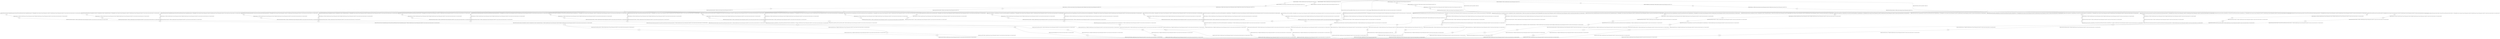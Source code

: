 digraph G {
  0 [shape=circle, ];
  1 [shape=circle, ];
  9 [shape=circle, ];
  17 [shape=circle, ];
  18 [shape=circle, ];
  19 [shape=circle, ];
  21 [shape=circle, ];
  49 [shape=circle, ];
  57 [shape=circle, ];
  58 [shape=circle, ];
  80 [shape=circle, ];
  174 [shape=circle, ];
  175 [shape=circle, ];
  176 [shape=circle, ];
  308 [shape=circle, ];
  309 [shape=circle, ];
  317 [shape=circle, ];
  323 [shape=circle, ];
  332 [shape=circle, ];
  368 [shape=circle, ];
  396 [shape=circle, ];
  397 [shape=circle, ];
  399 [shape=circle, ];
  400 [shape=circle, ];
  434 [shape=circle, ];
  435 [shape=circle, ];
  436 [shape=circle, ];
  492 [shape=circle, ];
  494 [shape=circle, ];
  498 [shape=circle, ];
  501 [shape=circle, ];
  505 [shape=circle, ];
  507 [shape=circle, ];
  510 [shape=circle, ];
  512 [shape=circle, ];
  527 [shape=circle, ];
  528 [shape=circle, ];
  529 [shape=circle, ];
  586 [shape=circle, ];
  590 [shape=circle, ];
  592 [shape=circle, ];
  594 [shape=circle, ];
  599 [shape=circle, ];
  601 [shape=circle, ];
  602 [shape=circle, ];
  604 [shape=circle, ];
  754 [shape=circle, ];
  812 [shape=circle, ];
  836 [shape=circle, ];
  877 [shape=circle, ];
  1055 [shape=circle, ];
  1200 [shape=circle, ];
  1203 [shape=circle, ];
  1211 [shape=circle, ];
  1231 [shape=circle, ];
  1321 [shape=circle, ];
  1616 [shape=circle, ];
  1624 [shape=circle, ];
  1642 [shape=circle, ];
  1655 [shape=circle, ];
  1673 [shape=circle, ];
  1681 [shape=circle, ];
  1694 [shape=circle, ];
  1702 [shape=circle, ];
  1705 [shape=circle, ];
  1988 [shape=circle, ];
  2006 [shape=circle, ];
  2014 [shape=circle, ];
  2022 [shape=circle, ];
  2045 [shape=circle, ];
  2053 [shape=circle, ];
  2056 [shape=circle, ];
  2064 [shape=circle, ];
  2083 [shape=circle, ];
  2198 [shape=circle, ];
  2297 [shape=circle, ];
  2412 [shape=circle, ];
  2533 [shape=circle, ];
  2748 [shape=circle, ];
  3048 [shape=circle, ];
  3049 [shape=circle, ];
  3196 [shape=circle, ];
  3207 [shape=circle, ];
  3271 [shape=circle, ];
  3273 [shape=circle, ];
  3276 [shape=circle, ];
  3994 [shape=circle, ];
  3995 [shape=circle, ];
  3997 [shape=circle, ];
  4001 [shape=circle, ];
  4003 [shape=circle, ];
  4004 [shape=circle, ];
  4005 [shape=circle, ];
  4007 [shape=circle, ];
  4009 [shape=circle, ];
  4244 [shape=circle, ];
  4251 [shape=circle, ];
  4336 [shape=circle, ];
  4349 [shape=circle, ];
  4756 [shape=circle, ];
  4766 [shape=circle, ];
  4874 [shape=circle, ];
  5282 [shape=circle, ];
  5989 [shape=circle, ];
  6003 [shape=circle, ];
  6439 [shape=circle, ];
  6523 [shape=circle, ];
  6964 [shape=circle, ];
  8802 [shape=circle, ];
  9849 [shape=circle, ];
  9863 [shape=circle, ];
  11766 [shape=circle, ];
  11874 [shape=circle, ];
  11879 [shape=circle, ];
  12697 [shape=circle, ];
  13846 [shape=circle, ];
  15237 [shape=circle, ];
  15994 [shape=circle, ];
  16117 [shape=circle, ];
  20150 [shape=circle, ];
  20779 [shape=circle, ];
  20798 [shape=circle, ];
  20818 [shape=circle, ];
  21237 [shape=circle, ];
  21692 [shape=circle, ];
  35456 [shape=circle, ];
  35490 [shape=circle, ];
  38078 [shape=circle, ];
  38208 [shape=circle, ];
  
  
  0 -> 9 [label="((IAttacker(CTimerEnable 1))(((OTime((k 15)(gie false)(umem_val 0)(reg_val 0)(timerA_counter 0)(mode UM))))()8))",
          ];
  0 -> 17 [label="((IAttacker(CTimerEnable 2))(((OTime((k 15)(gie false)(umem_val 0)(reg_val 0)(timerA_counter 0)(mode UM))))()8))",
           ];
  0 -> 18 [label="((IAttacker(CTimerEnable 4))(((OTime((k 15)(gie false)(umem_val 0)(reg_val 0)(timerA_counter 0)(mode UM))))()8))",
           ];
  0 -> 19 [label="((IAttacker(CTimerEnable 3))(((OTime((k 16)(gie false)(umem_val 0)(reg_val 0)(timerA_counter 0)(mode UM))))()8))",
           ];
  9 -> 49 [label="((IAttacker(CCreateEncl(enc_s enc_e data_s data_e)))(((OTime((k 648)(gie true)(umem_val 0)(reg_val 0)(timerA_counter 0)(mode UM))))()18))",
           ];
  17 -> 57 [label="((IAttacker(CCreateEncl(enc_s enc_e data_s data_e)))(((OTime((k 648)(gie true)(umem_val 0)(reg_val 0)(timerA_counter 0)(mode UM))))()18))",
            ];
  18 -> 21 [label="((IAttacker(CCreateEncl(enc_s enc_e data_s data_e)))(((OTime((k 648)(gie true)(umem_val 0)(reg_val 0)(timerA_counter 0)(mode UM))))()18))",
            ];
  19 -> 58 [label="((IAttacker(CCreateEncl(enc_s enc_e data_s data_e)))(((OTime((k 648)(gie true)(umem_val 0)(reg_val 0)(timerA_counter 0)(mode UM))))()18))",
            ];
  21 -> 80 [label="((IAttacker(CJmpIn enc_s))(((OTime((k 18)(gie true)(umem_val 0)(reg_val 0)(timerA_counter 0)(mode UM)))(OJmpIn((k 3)(gie true)(umem_val 0)(reg_val 0)(timerA_counter 2)(mode PM))))()23))",
            ];
  49 -> 434 [label="((IAttacker(CJmpIn enc_s))(((OTime((k 18)(gie true)(umem_val 0)(reg_val 0)(timerA_counter 0)(mode UM)))(OJmpIn((k 3)(gie true)(umem_val 0)(reg_val 0)(timerA_counter 2)(mode PM))))()23))",
             ];
  57 -> 527 [label="((IAttacker(CJmpIn enc_s))(((OTime((k 18)(gie true)(umem_val 0)(reg_val 0)(timerA_counter 0)(mode UM)))(OJmpIn((k 3)(gie true)(umem_val 0)(reg_val 0)(timerA_counter 2)(mode PM))))()23))",
             ];
  58 -> 174 [label="((IAttacker(CJmpIn enc_s))(((OTime((k 18)(gie true)(umem_val 0)(reg_val 0)(timerA_counter 0)(mode UM)))(OJmpIn((k 3)(gie true)(umem_val 0)(reg_val 0)(timerA_counter 2)(mode PM))))()23))",
             ];
  80 -> 176 [label="((IEnclave(CInst(I_CMP(S_IMM 0)(D_R(R 4)))))(((OTime((k 1)(gie true)(umem_val 0)(reg_val 0)(timerA_counter 3)(mode PM))))()24))",
             ];
  174 -> 175 [label="((IEnclave(CInst(I_CMP(S_IMM 0)(D_R(R 4)))))(((OTime((k 1)(gie true)(umem_val 0)(reg_val 0)(timerA_counter 3)(mode PM))))()24))",
              ];
  175 -> 0 [label="((IEnclave(CIfZ((CRst(CInst I_NOP))((CInst I_NOP)CRst))))((OReset)()24))",
            ];
  175 -> 308 [label="((IEnclave(CIfZ(((CInst I_DINT)(CInst I_NOP))((CInst I_NOP)(CInst I_DINT)))))(((OTime_Handle((k 3)(gie true)(umem_val 0)(reg_val 0)(timerA_counter 0)(mode PM))((k 8)(gie false)(umem_val 0)(reg_val 0)(timerA_counter 2)(mode UM))))((S_3 E_3)(S_4 E_4)(S_5 E_5)(S_6 E_6)(S_7 E_7)(S_8 E_8)(S_9 E_9))27))",
              ];
  175 -> 317 [label="((IEnclave(CIfZ(((CInst(I_MOV(S_IMM 42)(D_AMP_MEM data_s)))(CInst I_NOP))((CInst I_NOP)(CInst(I_MOV(S_IMM 42)(D_AMP_MEM data_s)))))))(((OTime_Handle((k 7)(gie true)(umem_val 0)(reg_val 0)(timerA_counter 4)(mode PM))((k 4)(gie false)(umem_val 0)(reg_val 0)(timerA_counter 2)(mode UM))))((S_3 E_3)(S_4 E_4)(S_5 E_5)(S_6 E_6)(S_7 E_7)(S_8 E_8)(S_9 E_9))27))",
              ];
  175 -> 323 [label="((IEnclave(CIfZ(((CInst(I_MOV(S_AMP unprot_mem)(D_R(R 8))))(CInst I_NOP))((CInst I_NOP)(CInst(I_MOV(S_AMP unprot_mem)(D_R(R 8))))))))(((OTime_Handle((k 5)(gie true)(umem_val 0)(reg_val 0)(timerA_counter 2)(mode PM))((k 6)(gie false)(umem_val 0)(reg_val 0)(timerA_counter 2)(mode UM))))((S_3 E_3)(S_4 E_4)(S_5 E_5)(S_6 E_6)(S_7 E_7)(S_8 E_8)(S_9 E_9))27))",
              ];
  175 -> 332 [label="((IEnclave(CIfZ(((CInst(I_ADD(S_IMM 1)(D_AMP_MEM data_s)))(CInst I_NOP))((CInst I_NOP)(CInst(I_ADD(S_IMM 1)(D_AMP_MEM data_s)))))))(((OTime_Handle((k 6)(gie true)(umem_val 0)(reg_val 0)(timerA_counter 3)(mode PM))((k 5)(gie false)(umem_val 0)(reg_val 0)(timerA_counter 2)(mode UM))))((S_3 E_3)(S_4 E_4)(S_5 E_5)(S_6 E_6)(S_7 E_7)(S_8 E_8)(S_9 E_9))27))",
              ];
  175 -> 368 [label="((IEnclave(CIfZ(((CInst(I_MOV(S_IMM 42)(D_AMP_MEM unprot_mem)))(CInst I_NOP))((CInst I_NOP)(CInst(I_MOV(S_IMM 42)(D_AMP_MEM unprot_mem)))))))(((OTime_Handle((k 7)(gie true)(umem_val 0)(reg_val 0)(timerA_counter 4)(mode PM))((k 4)(gie false)(umem_val 42)(reg_val 0)(timerA_counter 2)(mode UM))))((S_3 E_3)(S_4 E_4)(S_5 E_5)(S_6 E_6)(S_7 E_7)(S_8 E_8)(S_9 E_9))27))",
              ];
  175 -> 396 [label="((IEnclave(CIfZ(((CInst(I_JMP(S_IMM data_s)))(CInst(I_ADD(S_IMM 1)(D_R(R 4)))))((CInst(I_ADD(S_IMM 1)(D_R(R 4))))(CInst(I_JMP(S_IMM data_s)))))))(((OTime((k 2)(gie true)(umem_val 0)(reg_val 0)(timerA_counter 5)(mode PM)))(OJmpOut_Handle((k 3)(gie true)(umem_val 0)(reg_val 0)(timerA_counter 2)(mode UM))((k 6)(gie false)(umem_val 0)(reg_val 0)(timerA_counter 2)(mode UM))))((S_3 E_3)(S_4 E_4)(S_5 E_5)(S_6 E_6)(S_7 E_7)(S_8 E_8)(S_9 E_9))27))",
              ];
  175 -> 397 [label="((IEnclave(CIfZ(((CInst(I_MOV(S_AMP enc_s)(D_AMP_MEM enc_s)))(CInst I_NOP))((CInst I_NOP)(CInst(I_MOV(S_AMP enc_s)(D_AMP_MEM enc_s)))))))(((OTime_Handle((k 9)(gie true)(umem_val 0)(reg_val 0)(timerA_counter 0)(mode PM))((k 10)(gie false)(umem_val 0)(reg_val 0)(timerA_counter 4)(mode UM))))((S_3 E_3)(S_4 E_4)(S_5 E_5)(S_6 E_6)(S_7 E_7)(S_8 E_8)(S_9 E_9))27))",
              ];
  175 -> 400 [label="((IEnclave(CIfZ(((CInst(I_MOV(S_R(R 5))(D_R(R 5))))(CInst I_NOP))((CInst I_NOP)(CInst(I_MOV(S_R(R 5))(D_R(R 5))))))))(((OTime_Handle((k 3)(gie true)(umem_val 0)(reg_val 0)(timerA_counter 0)(mode PM))((k 8)(gie false)(umem_val 0)(reg_val 0)(timerA_counter 2)(mode UM))))((S_3 E_3)(S_4 E_4)(S_5 E_5)(S_6 E_6)(S_7 E_7)(S_8 E_8)(S_9 E_9))27))",
              ];
  176 -> 0 [label="((IEnclave(CIfZ((CRst(CInst I_NOP))((CInst I_NOP)CRst))))((OReset)()24))",
            ];
  176 -> 309 [label="((IEnclave(CIfZ(((CInst I_DINT)(CInst I_NOP))((CInst I_NOP)(CInst I_DINT)))))(((OTime((k 6)(gie false)(umem_val 0)(reg_val 0)(timerA_counter 2)(mode PM))))()28))",
              ];
  176 -> 317 [label="((IEnclave(CIfZ(((CInst(I_MOV(S_IMM 42)(D_AMP_MEM data_s)))(CInst I_NOP))((CInst I_NOP)(CInst(I_MOV(S_IMM 42)(D_AMP_MEM data_s)))))))(((OTime_Handle((k 7)(gie true)(umem_val 0)(reg_val 0)(timerA_counter 3)(mode PM))((k 5)(gie false)(umem_val 0)(reg_val 0)(timerA_counter 1)(mode UM))))((S_3 E_3)(S_4 E_4)(S_5 E_5)(S_6 E_6)(S_7 E_7)(S_8 E_8)(S_9 E_9))27))",
              ];
  176 -> 323 [label="((IEnclave(CIfZ(((CInst(I_MOV(S_AMP unprot_mem)(D_R(R 8))))(CInst I_NOP))((CInst I_NOP)(CInst(I_MOV(S_AMP unprot_mem)(D_R(R 8))))))))(((OTime_Handle((k 5)(gie true)(umem_val 0)(reg_val 0)(timerA_counter 1)(mode PM))((k 7)(gie false)(umem_val 0)(reg_val 0)(timerA_counter 1)(mode UM))))((S_3 E_3)(S_4 E_4)(S_5 E_5)(S_6 E_6)(S_7 E_7)(S_8 E_8)(S_9 E_9))27))",
              ];
  176 -> 332 [label="((IEnclave(CIfZ(((CInst(I_ADD(S_IMM 1)(D_AMP_MEM data_s)))(CInst I_NOP))((CInst I_NOP)(CInst(I_ADD(S_IMM 1)(D_AMP_MEM data_s)))))))(((OTime_Handle((k 6)(gie true)(umem_val 0)(reg_val 0)(timerA_counter 2)(mode PM))((k 6)(gie false)(umem_val 0)(reg_val 0)(timerA_counter 1)(mode UM))))((S_3 E_3)(S_4 E_4)(S_5 E_5)(S_6 E_6)(S_7 E_7)(S_8 E_8)(S_9 E_9))27))",
              ];
  176 -> 368 [label="((IEnclave(CIfZ(((CInst(I_MOV(S_IMM 42)(D_AMP_MEM unprot_mem)))(CInst I_NOP))((CInst I_NOP)(CInst(I_MOV(S_IMM 42)(D_AMP_MEM unprot_mem)))))))(((OTime_Handle((k 7)(gie true)(umem_val 0)(reg_val 0)(timerA_counter 3)(mode PM))((k 5)(gie false)(umem_val 42)(reg_val 0)(timerA_counter 1)(mode UM))))((S_3 E_3)(S_4 E_4)(S_5 E_5)(S_6 E_6)(S_7 E_7)(S_8 E_8)(S_9 E_9))27))",
              ];
  176 -> 396 [label="((IEnclave(CIfZ(((CInst(I_JMP(S_IMM data_s)))(CInst(I_ADD(S_IMM 1)(D_R(R 4)))))((CInst(I_ADD(S_IMM 1)(D_R(R 4))))(CInst(I_JMP(S_IMM data_s)))))))(((OTime((k 2)(gie true)(umem_val 0)(reg_val 0)(timerA_counter 5)(mode PM)))(OJmpOut_Handle((k 3)(gie true)(umem_val 0)(reg_val 0)(timerA_counter 1)(mode UM))((k 7)(gie false)(umem_val 0)(reg_val 0)(timerA_counter 1)(mode UM))))((S_3 E_3)(S_4 E_4)(S_5 E_5)(S_6 E_6)(S_7 E_7)(S_8 E_8)(S_9 E_9))27))",
              ];
  176 -> 397 [label="((IEnclave(CIfZ(((CInst(I_MOV(S_AMP enc_s)(D_AMP_MEM enc_s)))(CInst I_NOP))((CInst I_NOP)(CInst(I_MOV(S_AMP enc_s)(D_AMP_MEM enc_s)))))))(((OTime_Handle((k 9)(gie true)(umem_val 0)(reg_val 0)(timerA_counter 5)(mode PM))((k 3)(gie false)(umem_val 0)(reg_val 0)(timerA_counter 1)(mode UM))))((S_3 E_3)(S_4 E_4)(S_5 E_5)(S_6 E_6)(S_7 E_7)(S_8 E_8)(S_9 E_9))27))",
              ];
  176 -> 399 [label="((IEnclave(CIfZ(((CInst(I_MOV(S_R(R 5))(D_R(R 5))))(CInst I_NOP))((CInst I_NOP)(CInst(I_MOV(S_R(R 5))(D_R(R 5))))))))(((OTime_Handle((k 4)(gie true)(umem_val 0)(reg_val 0)(timerA_counter 0)(mode PM))((k 8)(gie false)(umem_val 0)(reg_val 0)(timerA_counter 1)(mode UM))))((S_4 E_4)(S_5 E_5)(S_6 E_6)(S_7 E_7)(S_8 E_8)(S_9 E_9))28))",
              ];
  308 -> 754 [label="((IAttacker(CJmpIn enc_s))(((OTime((k 18)(gie false)(umem_val 0)(reg_val 0)(timerA_counter 0)(mode UM)))(OJmpIn((k 3)(gie false)(umem_val 0)(reg_val 0)(timerA_counter 0)(mode PM))))((S_3 E_3)(S_4 E_4)(S_5 E_5)(S_6 E_6)(S_7 E_7)(S_8 E_8)(S_9 E_9))36))",
              ];
  309 -> 4336 [label="((IEnclave(CInst(I_MOV(S_AMP data_s)(D_R(R 4)))))(((OTime((k 3)(gie false)(umem_val 0)(reg_val 0)(timerA_counter 5)(mode PM))))()29))",
               ];
  309 -> 4349 [label="((IEnclave(CInst(I_JMP(S_IMM enc_e))))(((OJmpOut((k 3)(gie false)(umem_val 0)(reg_val 0)(timerA_counter 5)(mode UM))))()29))",
               ];
  317 -> 812 [label="((IAttacker(CJmpIn enc_s))(((OTime((k 18)(gie false)(umem_val 0)(reg_val 0)(timerA_counter 0)(mode UM)))(OJmpIn((k 3)(gie false)(umem_val 0)(reg_val 0)(timerA_counter 0)(mode PM))))((S_3 E_3)(S_4 E_4)(S_5 E_5)(S_6 E_6)(S_7 E_7)(S_8 E_8)(S_9 E_9))36))",
              ];
  323 -> 836 [label="((IAttacker(CJmpIn enc_s))(((OTime((k 18)(gie false)(umem_val 0)(reg_val 0)(timerA_counter 0)(mode UM)))(OJmpIn((k 3)(gie false)(umem_val 0)(reg_val 0)(timerA_counter 0)(mode PM))))((S_3 E_3)(S_4 E_4)(S_5 E_5)(S_6 E_6)(S_7 E_7)(S_8 E_8)(S_9 E_9))36))",
              ];
  332 -> 877 [label="((IAttacker(CJmpIn enc_s))(((OTime((k 18)(gie false)(umem_val 0)(reg_val 0)(timerA_counter 0)(mode UM)))(OJmpIn((k 3)(gie false)(umem_val 0)(reg_val 0)(timerA_counter 0)(mode PM))))((S_3 E_3)(S_4 E_4)(S_5 E_5)(S_6 E_6)(S_7 E_7)(S_8 E_8)(S_9 E_9))36))",
              ];
  368 -> 1055 [label="((IAttacker(CJmpIn enc_s))(((OTime((k 18)(gie false)(umem_val 42)(reg_val 0)(timerA_counter 0)(mode UM)))(OJmpIn((k 3)(gie false)(umem_val 42)(reg_val 0)(timerA_counter 0)(mode PM))))((S_3 E_3)(S_4 E_4)(S_5 E_5)(S_6 E_6)(S_7 E_7)(S_8 E_8)(S_9 E_9))36))",
               ];
  396 -> 1200 [label="((IAttacker(CJmpIn enc_s))(((OTime((k 18)(gie false)(umem_val 0)(reg_val 0)(timerA_counter 0)(mode UM)))(OJmpIn((k 3)(gie false)(umem_val 0)(reg_val 0)(timerA_counter 0)(mode PM))))((S_3 E_3)(S_4 E_4)(S_5 E_5)(S_6 E_6)(S_7 E_7)(S_8 E_8)(S_9 E_9))36))",
               ];
  397 -> 1203 [label="((IAttacker(CJmpIn enc_s))(((OTime((k 18)(gie false)(umem_val 0)(reg_val 0)(timerA_counter 0)(mode UM)))(OJmpIn((k 3)(gie false)(umem_val 0)(reg_val 0)(timerA_counter 0)(mode PM))))((S_3 E_3)(S_4 E_4)(S_5 E_5)(S_6 E_6)(S_7 E_7)(S_8 E_8)(S_9 E_9))36))",
               ];
  399 -> 1211 [label="((IAttacker(CJmpIn enc_s))(((OTime((k 18)(gie false)(umem_val 0)(reg_val 0)(timerA_counter 0)(mode UM)))(OJmpIn((k 3)(gie false)(umem_val 0)(reg_val 0)(timerA_counter 0)(mode PM))))((S_4 E_4)(S_5 E_5)(S_6 E_6)(S_7 E_7)(S_8 E_8)(S_9 E_9))37))",
               ];
  400 -> 1231 [label="((IAttacker(CJmpIn enc_s))(((OTime((k 18)(gie false)(umem_val 0)(reg_val 0)(timerA_counter 0)(mode UM)))(OJmpIn((k 3)(gie false)(umem_val 0)(reg_val 0)(timerA_counter 0)(mode PM))))((S_3 E_3)(S_4 E_4)(S_5 E_5)(S_6 E_6)(S_7 E_7)(S_8 E_8)(S_9 E_9))36))",
               ];
  434 -> 435 [label="((IEnclave(CInst(I_CMP(S_IMM 0)(D_R(R 4)))))(((OTime((k 1)(gie true)(umem_val 0)(reg_val 0)(timerA_counter 3)(mode PM))))()24))",
              ];
  435 -> 436 [label="((IEnclave(CIfZ(((CInst I_DINT)(CInst I_NOP))((CInst I_NOP)(CInst I_DINT)))))(((OTime_Handle((k 2)(gie true)(umem_val 0)(reg_val 0)(timerA_counter 1)(mode PM))((k 7)(gie false)(umem_val 0)(reg_val 0)(timerA_counter 0)(mode UM))))((S_2 E_2)(S_3 E_3)(S_4 E_4)(S_5 E_5)(S_6 E_6)(S_7 E_7)(S_8 E_8)(S_9 E_9))26))",
              ];
  435 -> 492 [label="((IEnclave(CIfZ(((CInst(I_MOV(S_IMM 42)(D_AMP_MEM unprot_mem)))(CInst I_NOP))((CInst I_NOP)(CInst(I_MOV(S_IMM 42)(D_AMP_MEM unprot_mem)))))))(((OTime_Handle((k 2)(gie true)(umem_val 0)(reg_val 0)(timerA_counter 1)(mode PM))((k 7)(gie false)(umem_val 0)(reg_val 0)(timerA_counter 0)(mode UM))))((S_2 E_2)(S_3 E_3)(S_4 E_4)(S_5 E_5)(S_6 E_6)(S_7 E_7)(S_8 E_8)(S_9 E_9))26))",
              ];
  435 -> 494 [label="((IEnclave(CIfZ(((CInst(I_MOV(S_AMP enc_s)(D_AMP_MEM enc_s)))(CInst I_NOP))((CInst I_NOP)(CInst(I_MOV(S_AMP enc_s)(D_AMP_MEM enc_s)))))))(((OTime_Handle((k 2)(gie true)(umem_val 0)(reg_val 0)(timerA_counter 1)(mode PM))((k 7)(gie false)(umem_val 0)(reg_val 0)(timerA_counter 0)(mode UM))))((S_2 E_2)(S_3 E_3)(S_4 E_4)(S_5 E_5)(S_6 E_6)(S_7 E_7)(S_8 E_8)(S_9 E_9))26))",
              ];
  435 -> 498 [label="((IEnclave(CIfZ(((CInst(I_MOV(S_R(R 5))(D_R(R 5))))(CInst I_NOP))((CInst I_NOP)(CInst(I_MOV(S_R(R 5))(D_R(R 5))))))))(((OTime_Handle((k 2)(gie true)(umem_val 0)(reg_val 0)(timerA_counter 1)(mode PM))((k 7)(gie false)(umem_val 0)(reg_val 0)(timerA_counter 0)(mode UM))))((S_2 E_2)(S_3 E_3)(S_4 E_4)(S_5 E_5)(S_6 E_6)(S_7 E_7)(S_8 E_8)(S_9 E_9))26))",
              ];
  435 -> 501 [label="((IEnclave(CIfZ((CRst(CInst I_NOP))((CInst I_NOP)CRst))))(((OTime_Handle((k 2)(gie true)(umem_val 0)(reg_val 0)(timerA_counter 1)(mode PM))((k 7)(gie false)(umem_val 0)(reg_val 0)(timerA_counter 0)(mode UM))))((S_2 E_2)(S_3 E_3)(S_4 E_4)(S_5 E_5)(S_6 E_6)(S_7 E_7)(S_8 E_8)(S_9 E_9))26))",
              ];
  435 -> 505 [label="((IEnclave(CIfZ(((CInst(I_ADD(S_IMM 1)(D_AMP_MEM data_s)))(CInst I_NOP))((CInst I_NOP)(CInst(I_ADD(S_IMM 1)(D_AMP_MEM data_s)))))))(((OTime_Handle((k 2)(gie true)(umem_val 0)(reg_val 0)(timerA_counter 1)(mode PM))((k 7)(gie false)(umem_val 0)(reg_val 0)(timerA_counter 0)(mode UM))))((S_2 E_2)(S_3 E_3)(S_4 E_4)(S_5 E_5)(S_6 E_6)(S_7 E_7)(S_8 E_8)(S_9 E_9))26))",
              ];
  435 -> 507 [label="((IEnclave(CIfZ(((CInst(I_MOV(S_AMP unprot_mem)(D_R(R 8))))(CInst I_NOP))((CInst I_NOP)(CInst(I_MOV(S_AMP unprot_mem)(D_R(R 8))))))))(((OTime_Handle((k 2)(gie true)(umem_val 0)(reg_val 0)(timerA_counter 1)(mode PM))((k 7)(gie false)(umem_val 0)(reg_val 0)(timerA_counter 0)(mode UM))))((S_2 E_2)(S_3 E_3)(S_4 E_4)(S_5 E_5)(S_6 E_6)(S_7 E_7)(S_8 E_8)(S_9 E_9))26))",
              ];
  435 -> 510 [label="((IEnclave(CIfZ(((CInst(I_JMP(S_IMM data_s)))(CInst(I_ADD(S_IMM 1)(D_R(R 4)))))((CInst(I_ADD(S_IMM 1)(D_R(R 4))))(CInst(I_JMP(S_IMM data_s)))))))(((OTime_Handle((k 2)(gie true)(umem_val 0)(reg_val 0)(timerA_counter 1)(mode PM))((k 7)(gie false)(umem_val 0)(reg_val 0)(timerA_counter 0)(mode UM))))((S_2 E_2)(S_3 E_3)(S_4 E_4)(S_5 E_5)(S_6 E_6)(S_7 E_7)(S_8 E_8)(S_9 E_9))26))",
              ];
  435 -> 512 [label="((IEnclave(CIfZ(((CInst(I_MOV(S_IMM 42)(D_AMP_MEM data_s)))(CInst I_NOP))((CInst I_NOP)(CInst(I_MOV(S_IMM 42)(D_AMP_MEM data_s)))))))(((OTime_Handle((k 2)(gie true)(umem_val 0)(reg_val 0)(timerA_counter 1)(mode PM))((k 7)(gie false)(umem_val 0)(reg_val 0)(timerA_counter 0)(mode UM))))((S_2 E_2)(S_3 E_3)(S_4 E_4)(S_5 E_5)(S_6 E_6)(S_7 E_7)(S_8 E_8)(S_9 E_9))26))",
              ];
  436 -> 1321 [label="((IAttacker(CJmpIn enc_s))(((OTime((k 18)(gie false)(umem_val 0)(reg_val 0)(timerA_counter 0)(mode UM)))(OJmpIn((k 3)(gie false)(umem_val 0)(reg_val 0)(timerA_counter 0)(mode PM))))((S_2 E_2)(S_3 E_3)(S_4 E_4)(S_5 E_5)(S_6 E_6)(S_7 E_7)(S_8 E_8)(S_9 E_9))35))",
               ];
  492 -> 1616 [label="((IAttacker(CJmpIn enc_s))(((OTime((k 18)(gie false)(umem_val 0)(reg_val 0)(timerA_counter 0)(mode UM)))(OJmpIn((k 3)(gie false)(umem_val 0)(reg_val 0)(timerA_counter 0)(mode PM))))((S_2 E_2)(S_3 E_3)(S_4 E_4)(S_5 E_5)(S_6 E_6)(S_7 E_7)(S_8 E_8)(S_9 E_9))35))",
               ];
  494 -> 1624 [label="((IAttacker(CJmpIn enc_s))(((OTime((k 18)(gie false)(umem_val 0)(reg_val 0)(timerA_counter 0)(mode UM)))(OJmpIn((k 3)(gie false)(umem_val 0)(reg_val 0)(timerA_counter 0)(mode PM))))((S_2 E_2)(S_3 E_3)(S_4 E_4)(S_5 E_5)(S_6 E_6)(S_7 E_7)(S_8 E_8)(S_9 E_9))35))",
               ];
  498 -> 1642 [label="((IAttacker(CJmpIn enc_s))(((OTime((k 18)(gie false)(umem_val 0)(reg_val 0)(timerA_counter 0)(mode UM)))(OJmpIn((k 3)(gie false)(umem_val 0)(reg_val 0)(timerA_counter 0)(mode PM))))((S_2 E_2)(S_3 E_3)(S_4 E_4)(S_5 E_5)(S_6 E_6)(S_7 E_7)(S_8 E_8)(S_9 E_9))35))",
               ];
  501 -> 1655 [label="((IAttacker(CJmpIn enc_s))(((OTime((k 18)(gie false)(umem_val 0)(reg_val 0)(timerA_counter 0)(mode UM)))(OJmpIn((k 3)(gie false)(umem_val 0)(reg_val 0)(timerA_counter 0)(mode PM))))((S_2 E_2)(S_3 E_3)(S_4 E_4)(S_5 E_5)(S_6 E_6)(S_7 E_7)(S_8 E_8)(S_9 E_9))35))",
               ];
  505 -> 1673 [label="((IAttacker(CJmpIn enc_s))(((OTime((k 18)(gie false)(umem_val 0)(reg_val 0)(timerA_counter 0)(mode UM)))(OJmpIn((k 3)(gie false)(umem_val 0)(reg_val 0)(timerA_counter 0)(mode PM))))((S_2 E_2)(S_3 E_3)(S_4 E_4)(S_5 E_5)(S_6 E_6)(S_7 E_7)(S_8 E_8)(S_9 E_9))35))",
               ];
  507 -> 1681 [label="((IAttacker(CJmpIn enc_s))(((OTime((k 18)(gie false)(umem_val 0)(reg_val 0)(timerA_counter 0)(mode UM)))(OJmpIn((k 3)(gie false)(umem_val 0)(reg_val 0)(timerA_counter 0)(mode PM))))((S_2 E_2)(S_3 E_3)(S_4 E_4)(S_5 E_5)(S_6 E_6)(S_7 E_7)(S_8 E_8)(S_9 E_9))35))",
               ];
  510 -> 1694 [label="((IAttacker(CJmpIn enc_s))(((OTime((k 18)(gie false)(umem_val 0)(reg_val 0)(timerA_counter 0)(mode UM)))(OJmpIn((k 3)(gie false)(umem_val 0)(reg_val 0)(timerA_counter 0)(mode PM))))((S_2 E_2)(S_3 E_3)(S_4 E_4)(S_5 E_5)(S_6 E_6)(S_7 E_7)(S_8 E_8)(S_9 E_9))35))",
               ];
  512 -> 1702 [label="((IAttacker(CJmpIn enc_s))(((OTime((k 18)(gie false)(umem_val 0)(reg_val 0)(timerA_counter 0)(mode UM)))(OJmpIn((k 3)(gie false)(umem_val 0)(reg_val 0)(timerA_counter 0)(mode PM))))((S_2 E_2)(S_3 E_3)(S_4 E_4)(S_5 E_5)(S_6 E_6)(S_7 E_7)(S_8 E_8)(S_9 E_9))35))",
               ];
  527 -> 528 [label="((IEnclave(CInst(I_CMP(S_IMM 0)(D_R(R 4)))))(((OTime((k 1)(gie true)(umem_val 0)(reg_val 0)(timerA_counter 3)(mode PM))))()24))",
              ];
  528 -> 529 [label="((IEnclave(CIfZ(((CInst I_DINT)(CInst I_NOP))((CInst I_NOP)(CInst I_DINT)))))(((OTime_Handle((k 2)(gie true)(umem_val 0)(reg_val 0)(timerA_counter 0)(mode PM))((k 8)(gie false)(umem_val 0)(reg_val 0)(timerA_counter 3)(mode UM))))((S_2 E_2)(S_3 E_3)(S_4 E_4)(S_5 E_5)(S_6 E_6)(S_7 E_7)(S_8 E_8)(S_9 E_9))26))",
              ];
  528 -> 586 [label="((IEnclave(CIfZ(((CInst(I_ADD(S_IMM 1)(D_AMP_MEM data_s)))(CInst I_NOP))((CInst I_NOP)(CInst(I_ADD(S_IMM 1)(D_AMP_MEM data_s)))))))(((OTime_Handle((k 2)(gie true)(umem_val 0)(reg_val 0)(timerA_counter 0)(mode PM))((k 8)(gie false)(umem_val 0)(reg_val 0)(timerA_counter 3)(mode UM))))((S_2 E_2)(S_3 E_3)(S_4 E_4)(S_5 E_5)(S_6 E_6)(S_7 E_7)(S_8 E_8)(S_9 E_9))26))",
              ];
  528 -> 590 [label="((IEnclave(CIfZ(((CInst(I_JMP(S_IMM data_s)))(CInst(I_ADD(S_IMM 1)(D_R(R 4)))))((CInst(I_ADD(S_IMM 1)(D_R(R 4))))(CInst(I_JMP(S_IMM data_s)))))))(((OTime_Handle((k 2)(gie true)(umem_val 0)(reg_val 0)(timerA_counter 0)(mode PM))((k 8)(gie false)(umem_val 0)(reg_val 0)(timerA_counter 3)(mode UM))))((S_2 E_2)(S_3 E_3)(S_4 E_4)(S_5 E_5)(S_6 E_6)(S_7 E_7)(S_8 E_8)(S_9 E_9))26))",
              ];
  528 -> 592 [label="((IEnclave(CIfZ(((CInst(I_MOV(S_R(R 5))(D_R(R 5))))(CInst I_NOP))((CInst I_NOP)(CInst(I_MOV(S_R(R 5))(D_R(R 5))))))))(((OTime_Handle((k 2)(gie true)(umem_val 0)(reg_val 0)(timerA_counter 0)(mode PM))((k 8)(gie false)(umem_val 0)(reg_val 0)(timerA_counter 3)(mode UM))))((S_2 E_2)(S_3 E_3)(S_4 E_4)(S_5 E_5)(S_6 E_6)(S_7 E_7)(S_8 E_8)(S_9 E_9))26))",
              ];
  528 -> 594 [label="((IEnclave(CIfZ(((CInst(I_MOV(S_IMM 42)(D_AMP_MEM unprot_mem)))(CInst I_NOP))((CInst I_NOP)(CInst(I_MOV(S_IMM 42)(D_AMP_MEM unprot_mem)))))))(((OTime_Handle((k 2)(gie true)(umem_val 0)(reg_val 0)(timerA_counter 0)(mode PM))((k 8)(gie false)(umem_val 0)(reg_val 0)(timerA_counter 3)(mode UM))))((S_2 E_2)(S_3 E_3)(S_4 E_4)(S_5 E_5)(S_6 E_6)(S_7 E_7)(S_8 E_8)(S_9 E_9))26))",
              ];
  528 -> 599 [label="((IEnclave(CIfZ((CRst(CInst I_NOP))((CInst I_NOP)CRst))))(((OTime_Handle((k 2)(gie true)(umem_val 0)(reg_val 0)(timerA_counter 0)(mode PM))((k 8)(gie false)(umem_val 0)(reg_val 0)(timerA_counter 3)(mode UM))))((S_2 E_2)(S_3 E_3)(S_4 E_4)(S_5 E_5)(S_6 E_6)(S_7 E_7)(S_8 E_8)(S_9 E_9))26))",
              ];
  528 -> 601 [label="((IEnclave(CIfZ(((CInst(I_MOV(S_IMM 42)(D_AMP_MEM data_s)))(CInst I_NOP))((CInst I_NOP)(CInst(I_MOV(S_IMM 42)(D_AMP_MEM data_s)))))))(((OTime_Handle((k 2)(gie true)(umem_val 0)(reg_val 0)(timerA_counter 0)(mode PM))((k 8)(gie false)(umem_val 0)(reg_val 0)(timerA_counter 3)(mode UM))))((S_2 E_2)(S_3 E_3)(S_4 E_4)(S_5 E_5)(S_6 E_6)(S_7 E_7)(S_8 E_8)(S_9 E_9))26))",
              ];
  528 -> 602 [label="((IEnclave(CIfZ(((CInst(I_MOV(S_AMP enc_s)(D_AMP_MEM enc_s)))(CInst I_NOP))((CInst I_NOP)(CInst(I_MOV(S_AMP enc_s)(D_AMP_MEM enc_s)))))))(((OTime_Handle((k 2)(gie true)(umem_val 0)(reg_val 0)(timerA_counter 0)(mode PM))((k 8)(gie false)(umem_val 0)(reg_val 0)(timerA_counter 3)(mode UM))))((S_2 E_2)(S_3 E_3)(S_4 E_4)(S_5 E_5)(S_6 E_6)(S_7 E_7)(S_8 E_8)(S_9 E_9))26))",
              ];
  528 -> 604 [label="((IEnclave(CIfZ(((CInst(I_MOV(S_AMP unprot_mem)(D_R(R 8))))(CInst I_NOP))((CInst I_NOP)(CInst(I_MOV(S_AMP unprot_mem)(D_R(R 8))))))))(((OTime_Handle((k 2)(gie true)(umem_val 0)(reg_val 0)(timerA_counter 0)(mode PM))((k 8)(gie false)(umem_val 0)(reg_val 0)(timerA_counter 3)(mode UM))))((S_2 E_2)(S_3 E_3)(S_4 E_4)(S_5 E_5)(S_6 E_6)(S_7 E_7)(S_8 E_8)(S_9 E_9))26))",
              ];
  529 -> 1705 [label="((IAttacker(CJmpIn enc_s))(((OTime((k 18)(gie false)(umem_val 0)(reg_val 0)(timerA_counter 0)(mode UM)))(OJmpIn((k 3)(gie false)(umem_val 0)(reg_val 0)(timerA_counter 0)(mode PM))))((S_2 E_2)(S_3 E_3)(S_4 E_4)(S_5 E_5)(S_6 E_6)(S_7 E_7)(S_8 E_8)(S_9 E_9))35))",
               ];
  586 -> 1988 [label="((IAttacker(CJmpIn enc_s))(((OTime((k 18)(gie false)(umem_val 0)(reg_val 0)(timerA_counter 0)(mode UM)))(OJmpIn((k 3)(gie false)(umem_val 0)(reg_val 0)(timerA_counter 0)(mode PM))))((S_2 E_2)(S_3 E_3)(S_4 E_4)(S_5 E_5)(S_6 E_6)(S_7 E_7)(S_8 E_8)(S_9 E_9))35))",
               ];
  590 -> 2006 [label="((IAttacker(CJmpIn enc_s))(((OTime((k 18)(gie false)(umem_val 0)(reg_val 0)(timerA_counter 0)(mode UM)))(OJmpIn((k 3)(gie false)(umem_val 0)(reg_val 0)(timerA_counter 0)(mode PM))))((S_2 E_2)(S_3 E_3)(S_4 E_4)(S_5 E_5)(S_6 E_6)(S_7 E_7)(S_8 E_8)(S_9 E_9))35))",
               ];
  592 -> 2014 [label="((IAttacker(CJmpIn enc_s))(((OTime((k 18)(gie false)(umem_val 0)(reg_val 0)(timerA_counter 0)(mode UM)))(OJmpIn((k 3)(gie false)(umem_val 0)(reg_val 0)(timerA_counter 0)(mode PM))))((S_2 E_2)(S_3 E_3)(S_4 E_4)(S_5 E_5)(S_6 E_6)(S_7 E_7)(S_8 E_8)(S_9 E_9))35))",
               ];
  594 -> 2022 [label="((IAttacker(CJmpIn enc_s))(((OTime((k 18)(gie false)(umem_val 0)(reg_val 0)(timerA_counter 0)(mode UM)))(OJmpIn((k 3)(gie false)(umem_val 0)(reg_val 0)(timerA_counter 0)(mode PM))))((S_2 E_2)(S_3 E_3)(S_4 E_4)(S_5 E_5)(S_6 E_6)(S_7 E_7)(S_8 E_8)(S_9 E_9))35))",
               ];
  599 -> 2045 [label="((IAttacker(CJmpIn enc_s))(((OTime((k 18)(gie false)(umem_val 0)(reg_val 0)(timerA_counter 0)(mode UM)))(OJmpIn((k 3)(gie false)(umem_val 0)(reg_val 0)(timerA_counter 0)(mode PM))))((S_2 E_2)(S_3 E_3)(S_4 E_4)(S_5 E_5)(S_6 E_6)(S_7 E_7)(S_8 E_8)(S_9 E_9))35))",
               ];
  601 -> 2053 [label="((IAttacker(CJmpIn enc_s))(((OTime((k 18)(gie false)(umem_val 0)(reg_val 0)(timerA_counter 0)(mode UM)))(OJmpIn((k 3)(gie false)(umem_val 0)(reg_val 0)(timerA_counter 0)(mode PM))))((S_2 E_2)(S_3 E_3)(S_4 E_4)(S_5 E_5)(S_6 E_6)(S_7 E_7)(S_8 E_8)(S_9 E_9))35))",
               ];
  602 -> 2056 [label="((IAttacker(CJmpIn enc_s))(((OTime((k 18)(gie false)(umem_val 0)(reg_val 0)(timerA_counter 0)(mode UM)))(OJmpIn((k 3)(gie false)(umem_val 0)(reg_val 0)(timerA_counter 0)(mode PM))))((S_2 E_2)(S_3 E_3)(S_4 E_4)(S_5 E_5)(S_6 E_6)(S_7 E_7)(S_8 E_8)(S_9 E_9))35))",
               ];
  604 -> 2064 [label="((IAttacker(CJmpIn enc_s))(((OTime((k 18)(gie false)(umem_val 0)(reg_val 0)(timerA_counter 0)(mode UM)))(OJmpIn((k 3)(gie false)(umem_val 0)(reg_val 0)(timerA_counter 0)(mode PM))))((S_2 E_2)(S_3 E_3)(S_4 E_4)(S_5 E_5)(S_6 E_6)(S_7 E_7)(S_8 E_8)(S_9 E_9))35))",
               ];
  754 -> 2083 [label="((IEnclave(CInst(I_CMP(S_IMM 0)(D_R(R 4)))))(((OTime((k 1)(gie false)(umem_val 0)(reg_val 0)(timerA_counter 0)(mode PM))))((S_3 E_3)(S_4 E_4)(S_5 E_5)(S_6 E_6)(S_7 E_7)(S_8 E_8)(S_9 E_9))38))",
               ];
  812 -> 3048 [label="((IEnclave(CInst(I_CMP(S_IMM 0)(D_R(R 4)))))(((OTime((k 1)(gie false)(umem_val 0)(reg_val 0)(timerA_counter 0)(mode PM))))((S_3 E_3)(S_4 E_4)(S_5 E_5)(S_6 E_6)(S_7 E_7)(S_8 E_8)(S_9 E_9))38))",
               ];
  836 -> 3196 [label="((IEnclave(CInst(I_CMP(S_IMM 0)(D_R(R 4)))))(((OTime((k 1)(gie false)(umem_val 0)(reg_val 0)(timerA_counter 0)(mode PM))))((S_3 E_3)(S_4 E_4)(S_5 E_5)(S_6 E_6)(S_7 E_7)(S_8 E_8)(S_9 E_9))38))",
               ];
  877 -> 3207 [label="((IEnclave(CInst(I_CMP(S_IMM 0)(D_R(R 4)))))(((OTime((k 1)(gie false)(umem_val 0)(reg_val 0)(timerA_counter 0)(mode PM))))((S_3 E_3)(S_4 E_4)(S_5 E_5)(S_6 E_6)(S_7 E_7)(S_8 E_8)(S_9 E_9))38))",
               ];
  1055 -> 2198 [label="((IEnclave(CInst(I_CMP(S_IMM 0)(D_R(R 4)))))(((OTime((k 1)(gie false)(umem_val 0)(reg_val 0)(timerA_counter 0)(mode PM))))((S_3 E_3)(S_4 E_4)(S_5 E_5)(S_6 E_6)(S_7 E_7)(S_8 E_8)(S_9 E_9))38))",
                ];
  1200 -> 3271 [label="((IEnclave(CInst(I_CMP(S_IMM 0)(D_R(R 4)))))(((OTime((k 1)(gie false)(umem_val 0)(reg_val 0)(timerA_counter 0)(mode PM))))((S_3 E_3)(S_4 E_4)(S_5 E_5)(S_6 E_6)(S_7 E_7)(S_8 E_8)(S_9 E_9))38))",
                ];
  1203 -> 3273 [label="((IEnclave(CInst(I_CMP(S_IMM 0)(D_R(R 4)))))(((OTime((k 1)(gie false)(umem_val 0)(reg_val 0)(timerA_counter 0)(mode PM))))((S_3 E_3)(S_4 E_4)(S_5 E_5)(S_6 E_6)(S_7 E_7)(S_8 E_8)(S_9 E_9))38))",
                ];
  1211 -> 2297 [label="((IEnclave(CInst(I_CMP(S_IMM 0)(D_R(R 4)))))(((OTime((k 1)(gie false)(umem_val 0)(reg_val 0)(timerA_counter 0)(mode PM))))((S_4 E_4)(S_5 E_5)(S_6 E_6)(S_7 E_7)(S_8 E_8)(S_9 E_9))38))",
                ];
  1231 -> 3276 [label="((IEnclave(CInst(I_CMP(S_IMM 0)(D_R(R 4)))))(((OTime((k 1)(gie false)(umem_val 0)(reg_val 0)(timerA_counter 0)(mode PM))))((S_3 E_3)(S_4 E_4)(S_5 E_5)(S_6 E_6)(S_7 E_7)(S_8 E_8)(S_9 E_9))38))",
                ];
  1321 -> 2412 [label="((IEnclave(CInst(I_CMP(S_IMM 0)(D_R(R 4)))))(((OTime((k 1)(gie false)(umem_val 0)(reg_val 0)(timerA_counter 0)(mode PM))))((S_2 E_2)(S_3 E_3)(S_4 E_4)(S_5 E_5)(S_6 E_6)(S_7 E_7)(S_8 E_8)(S_9 E_9))36))",
                ];
  1616 -> 3994 [label="((IEnclave(CInst(I_CMP(S_IMM 0)(D_R(R 4)))))(((OTime((k 1)(gie false)(umem_val 0)(reg_val 0)(timerA_counter 0)(mode PM))))((S_2 E_2)(S_3 E_3)(S_4 E_4)(S_5 E_5)(S_6 E_6)(S_7 E_7)(S_8 E_8)(S_9 E_9))36))",
                ];
  1624 -> 3995 [label="((IEnclave(CInst(I_CMP(S_IMM 0)(D_R(R 4)))))(((OTime((k 1)(gie false)(umem_val 0)(reg_val 0)(timerA_counter 0)(mode PM))))((S_2 E_2)(S_3 E_3)(S_4 E_4)(S_5 E_5)(S_6 E_6)(S_7 E_7)(S_8 E_8)(S_9 E_9))36))",
                ];
  1642 -> 4005 [label="((IEnclave(CInst(I_CMP(S_IMM 0)(D_R(R 4)))))(((OTime((k 1)(gie false)(umem_val 0)(reg_val 0)(timerA_counter 0)(mode PM))))((S_2 E_2)(S_3 E_3)(S_4 E_4)(S_5 E_5)(S_6 E_6)(S_7 E_7)(S_8 E_8)(S_9 E_9))36))",
                ];
  1655 -> 3997 [label="((IEnclave(CInst(I_CMP(S_IMM 0)(D_R(R 4)))))(((OTime((k 1)(gie false)(umem_val 0)(reg_val 0)(timerA_counter 0)(mode PM))))((S_2 E_2)(S_3 E_3)(S_4 E_4)(S_5 E_5)(S_6 E_6)(S_7 E_7)(S_8 E_8)(S_9 E_9))36))",
                ];
  1673 -> 4003 [label="((IEnclave(CInst(I_CMP(S_IMM 0)(D_R(R 4)))))(((OTime((k 1)(gie false)(umem_val 0)(reg_val 0)(timerA_counter 0)(mode PM))))((S_2 E_2)(S_3 E_3)(S_4 E_4)(S_5 E_5)(S_6 E_6)(S_7 E_7)(S_8 E_8)(S_9 E_9))36))",
                ];
  1681 -> 4009 [label="((IEnclave(CInst(I_CMP(S_IMM 0)(D_R(R 4)))))(((OTime((k 1)(gie false)(umem_val 0)(reg_val 0)(timerA_counter 0)(mode PM))))((S_2 E_2)(S_3 E_3)(S_4 E_4)(S_5 E_5)(S_6 E_6)(S_7 E_7)(S_8 E_8)(S_9 E_9))36))",
                ];
  1694 -> 4004 [label="((IEnclave(CInst(I_CMP(S_IMM 0)(D_R(R 4)))))(((OTime((k 1)(gie false)(umem_val 0)(reg_val 0)(timerA_counter 0)(mode PM))))((S_2 E_2)(S_3 E_3)(S_4 E_4)(S_5 E_5)(S_6 E_6)(S_7 E_7)(S_8 E_8)(S_9 E_9))36))",
                ];
  1702 -> 4001 [label="((IEnclave(CInst(I_CMP(S_IMM 0)(D_R(R 4)))))(((OTime((k 1)(gie false)(umem_val 0)(reg_val 0)(timerA_counter 0)(mode PM))))((S_2 E_2)(S_3 E_3)(S_4 E_4)(S_5 E_5)(S_6 E_6)(S_7 E_7)(S_8 E_8)(S_9 E_9))36))",
                ];
  1705 -> 2412 [label="((IEnclave(CInst(I_CMP(S_IMM 0)(D_R(R 4)))))(((OTime((k 1)(gie false)(umem_val 0)(reg_val 0)(timerA_counter 0)(mode PM))))((S_2 E_2)(S_3 E_3)(S_4 E_4)(S_5 E_5)(S_6 E_6)(S_7 E_7)(S_8 E_8)(S_9 E_9))37))",
                ];
  1988 -> 4003 [label="((IEnclave(CInst(I_CMP(S_IMM 0)(D_R(R 4)))))(((OTime((k 1)(gie false)(umem_val 0)(reg_val 0)(timerA_counter 0)(mode PM))))((S_2 E_2)(S_3 E_3)(S_4 E_4)(S_5 E_5)(S_6 E_6)(S_7 E_7)(S_8 E_8)(S_9 E_9))37))",
                ];
  2006 -> 4004 [label="((IEnclave(CInst(I_CMP(S_IMM 0)(D_R(R 4)))))(((OTime((k 1)(gie false)(umem_val 0)(reg_val 0)(timerA_counter 0)(mode PM))))((S_2 E_2)(S_3 E_3)(S_4 E_4)(S_5 E_5)(S_6 E_6)(S_7 E_7)(S_8 E_8)(S_9 E_9))37))",
                ];
  2014 -> 4005 [label="((IEnclave(CInst(I_CMP(S_IMM 0)(D_R(R 4)))))(((OTime((k 1)(gie false)(umem_val 0)(reg_val 0)(timerA_counter 0)(mode PM))))((S_2 E_2)(S_3 E_3)(S_4 E_4)(S_5 E_5)(S_6 E_6)(S_7 E_7)(S_8 E_8)(S_9 E_9))37))",
                ];
  2022 -> 3994 [label="((IEnclave(CInst(I_CMP(S_IMM 0)(D_R(R 4)))))(((OTime((k 1)(gie false)(umem_val 0)(reg_val 0)(timerA_counter 0)(mode PM))))((S_2 E_2)(S_3 E_3)(S_4 E_4)(S_5 E_5)(S_6 E_6)(S_7 E_7)(S_8 E_8)(S_9 E_9))37))",
                ];
  2045 -> 4007 [label="((IEnclave(CInst(I_CMP(S_IMM 0)(D_R(R 4)))))(((OTime((k 1)(gie false)(umem_val 0)(reg_val 0)(timerA_counter 0)(mode PM))))((S_2 E_2)(S_3 E_3)(S_4 E_4)(S_5 E_5)(S_6 E_6)(S_7 E_7)(S_8 E_8)(S_9 E_9))37))",
                ];
  2053 -> 4001 [label="((IEnclave(CInst(I_CMP(S_IMM 0)(D_R(R 4)))))(((OTime((k 1)(gie false)(umem_val 0)(reg_val 0)(timerA_counter 0)(mode PM))))((S_2 E_2)(S_3 E_3)(S_4 E_4)(S_5 E_5)(S_6 E_6)(S_7 E_7)(S_8 E_8)(S_9 E_9))37))",
                ];
  2056 -> 3995 [label="((IEnclave(CInst(I_CMP(S_IMM 0)(D_R(R 4)))))(((OTime((k 1)(gie false)(umem_val 0)(reg_val 0)(timerA_counter 0)(mode PM))))((S_2 E_2)(S_3 E_3)(S_4 E_4)(S_5 E_5)(S_6 E_6)(S_7 E_7)(S_8 E_8)(S_9 E_9))37))",
                ];
  2064 -> 4009 [label="((IEnclave(CInst(I_CMP(S_IMM 0)(D_R(R 4)))))(((OTime((k 1)(gie false)(umem_val 0)(reg_val 0)(timerA_counter 0)(mode PM))))((S_2 E_2)(S_3 E_3)(S_4 E_4)(S_5 E_5)(S_6 E_6)(S_7 E_7)(S_8 E_8)(S_9 E_9))37))",
                ];
  2083 -> 2533 [label="((IEnclave(CIfZ(((CInst I_DINT)(CInst I_NOP))((CInst I_NOP)(CInst I_DINT)))))(((OTime((k 6)(gie false)(umem_val 0)(reg_val 0)(timerA_counter 0)(mode PM))))((S_3 E_3)(S_4 E_4)(S_5 E_5)(S_6 E_6)(S_7 E_7)(S_8 E_8)(S_9 E_9))41))",
                ];
  2198 -> 5282 [label="((IEnclave(CIfZ(((CInst(I_MOV(S_IMM 42)(D_AMP_MEM unprot_mem)))(CInst I_NOP))((CInst I_NOP)(CInst(I_MOV(S_IMM 42)(D_AMP_MEM unprot_mem)))))))(((OTime((k 10)(gie false)(umem_val 42)(reg_val 0)(timerA_counter 0)(mode PM))))((S_3 E_3)(S_4 E_4)(S_5 E_5)(S_6 E_6)(S_7 E_7)(S_8 E_8)(S_9 E_9))41))",
                ];
  2297 -> 8802 [label="((IEnclave(CIfZ(((CInst(I_MOV(S_R(R 5))(D_R(R 5))))(CInst I_NOP))((CInst I_NOP)(CInst(I_MOV(S_R(R 5))(D_R(R 5))))))))(((OTime((k 6)(gie false)(umem_val 0)(reg_val 0)(timerA_counter 0)(mode PM))))((S_4 E_4)(S_5 E_5)(S_6 E_6)(S_7 E_7)(S_8 E_8)(S_9 E_9))42))",
                ];
  2412 -> 2748 [label="((IEnclave(CIfZ(((CInst I_DINT)(CInst I_NOP))((CInst I_NOP)(CInst I_DINT)))))(((OTime((k 6)(gie false)(umem_val 0)(reg_val 0)(timerA_counter 0)(mode PM))))((S_2 E_2)(S_3 E_3)(S_4 E_4)(S_5 E_5)(S_6 E_6)(S_7 E_7)(S_8 E_8)(S_9 E_9))40))",
                ];
  2533 -> 4756 [label="((IEnclave(CInst(I_MOV(S_AMP data_s)(D_R(R 4)))))(((OTime((k 3)(gie false)(umem_val 0)(reg_val 0)(timerA_counter 0)(mode PM))))((S_3 E_3)(S_4 E_4)(S_5 E_5)(S_6 E_6)(S_7 E_7)(S_8 E_8)(S_9 E_9))42))",
                ];
  2533 -> 4766 [label="((IEnclave(CInst(I_JMP(S_IMM enc_e))))(((OJmpOut((k 3)(gie false)(umem_val 0)(reg_val 0)(timerA_counter 0)(mode UM))))((S_3 E_3)(S_4 E_4)(S_5 E_5)(S_6 E_6)(S_7 E_7)(S_8 E_8)(S_9 E_9))42))",
                ];
  2748 -> 4244 [label="((IEnclave(CInst(I_MOV(S_AMP data_s)(D_R(R 4)))))(((OTime((k 3)(gie false)(umem_val 0)(reg_val 0)(timerA_counter 0)(mode PM))))((S_2 E_2)(S_3 E_3)(S_4 E_4)(S_5 E_5)(S_6 E_6)(S_7 E_7)(S_8 E_8)(S_9 E_9))41))",
                ];
  2748 -> 4251 [label="((IEnclave(CInst(I_JMP(S_IMM enc_e))))(((OJmpOut((k 3)(gie false)(umem_val 0)(reg_val 0)(timerA_counter 0)(mode UM))))((S_2 E_2)(S_3 E_3)(S_4 E_4)(S_5 E_5)(S_6 E_6)(S_7 E_7)(S_8 E_8)(S_9 E_9))41))",
                ];
  3048 -> 3049 [label="((IEnclave(CIfZ(((CInst(I_MOV(S_IMM 42)(D_AMP_MEM data_s)))(CInst I_NOP))((CInst I_NOP)(CInst(I_MOV(S_IMM 42)(D_AMP_MEM data_s)))))))(((OTime((k 10)(gie false)(umem_val 0)(reg_val 0)(timerA_counter 0)(mode PM))))((S_3 E_3)(S_4 E_4)(S_5 E_5)(S_6 E_6)(S_7 E_7)(S_8 E_8)(S_9 E_9))41))",
                ];
  3049 -> 4766 [label="((IEnclave(CInst(I_JMP(S_IMM enc_e))))(((OJmpOut((k 3)(gie false)(umem_val 0)(reg_val 0)(timerA_counter 0)(mode UM))))((S_3 E_3)(S_4 E_4)(S_5 E_5)(S_6 E_6)(S_7 E_7)(S_8 E_8)(S_9 E_9))42))",
                ];
  3049 -> 4874 [label="((IEnclave(CInst(I_MOV(S_AMP data_s)(D_R(R 4)))))(((OTime((k 3)(gie false)(umem_val 0)(reg_val 0)(timerA_counter 0)(mode PM))))((S_3 E_3)(S_4 E_4)(S_5 E_5)(S_6 E_6)(S_7 E_7)(S_8 E_8)(S_9 E_9))42))",
                ];
  3196 -> 2533 [label="((IEnclave(CIfZ(((CInst(I_MOV(S_AMP unprot_mem)(D_R(R 8))))(CInst I_NOP))((CInst I_NOP)(CInst(I_MOV(S_AMP unprot_mem)(D_R(R 8))))))))(((OTime((k 8)(gie false)(umem_val 0)(reg_val 0)(timerA_counter 0)(mode PM))))((S_3 E_3)(S_4 E_4)(S_5 E_5)(S_6 E_6)(S_7 E_7)(S_8 E_8)(S_9 E_9))41))",
                ];
  3207 -> 15994 [label="((IEnclave(CIfZ(((CInst(I_ADD(S_IMM 1)(D_AMP_MEM data_s)))(CInst I_NOP))((CInst I_NOP)(CInst(I_ADD(S_IMM 1)(D_AMP_MEM data_s)))))))(((OTime((k 9)(gie false)(umem_val 0)(reg_val 0)(timerA_counter 0)(mode PM))))((S_3 E_3)(S_4 E_4)(S_5 E_5)(S_6 E_6)(S_7 E_7)(S_8 E_8)(S_9 E_9))41))",
                 ];
  3271 -> 15237 [label="((IEnclave(CIfZ(((CInst(I_JMP(S_IMM data_s)))(CInst(I_ADD(S_IMM 1)(D_R(R 4)))))((CInst(I_ADD(S_IMM 1)(D_R(R 4))))(CInst(I_JMP(S_IMM data_s)))))))(((OTime((k 2)(gie false)(umem_val 0)(reg_val 0)(timerA_counter 0)(mode PM)))(OJmpOut((k 3)(gie false)(umem_val 0)(reg_val 0)(timerA_counter 0)(mode UM))))((S_3 E_3)(S_4 E_4)(S_5 E_5)(S_6 E_6)(S_7 E_7)(S_8 E_8)(S_9 E_9))39))",
                 ];
  3273 -> 2533 [label="((IEnclave(CIfZ(((CInst(I_MOV(S_AMP enc_s)(D_AMP_MEM enc_s)))(CInst I_NOP))((CInst I_NOP)(CInst(I_MOV(S_AMP enc_s)(D_AMP_MEM enc_s)))))))(((OTime((k 12)(gie false)(umem_val 0)(reg_val 0)(timerA_counter 0)(mode PM))))((S_3 E_3)(S_4 E_4)(S_5 E_5)(S_6 E_6)(S_7 E_7)(S_8 E_8)(S_9 E_9))41))",
                ];
  3276 -> 2533 [label="((IEnclave(CIfZ(((CInst(I_MOV(S_R(R 5))(D_R(R 5))))(CInst I_NOP))((CInst I_NOP)(CInst(I_MOV(S_R(R 5))(D_R(R 5))))))))(((OTime((k 6)(gie false)(umem_val 0)(reg_val 0)(timerA_counter 0)(mode PM))))((S_3 E_3)(S_4 E_4)(S_5 E_5)(S_6 E_6)(S_7 E_7)(S_8 E_8)(S_9 E_9))41))",
                ];
  3994 -> 11766 [label="((IEnclave(CIfZ(((CInst(I_MOV(S_IMM 42)(D_AMP_MEM unprot_mem)))(CInst I_NOP))((CInst I_NOP)(CInst(I_MOV(S_IMM 42)(D_AMP_MEM unprot_mem)))))))(((OTime((k 10)(gie false)(umem_val 42)(reg_val 0)(timerA_counter 0)(mode PM))))((S_2 E_2)(S_3 E_3)(S_4 E_4)(S_5 E_5)(S_6 E_6)(S_7 E_7)(S_8 E_8)(S_9 E_9))40))",
                 ];
  3995 -> 2748 [label="((IEnclave(CIfZ(((CInst(I_MOV(S_AMP enc_s)(D_AMP_MEM enc_s)))(CInst I_NOP))((CInst I_NOP)(CInst(I_MOV(S_AMP enc_s)(D_AMP_MEM enc_s)))))))(((OTime((k 12)(gie false)(umem_val 0)(reg_val 0)(timerA_counter 0)(mode PM))))((S_2 E_2)(S_3 E_3)(S_4 E_4)(S_5 E_5)(S_6 E_6)(S_7 E_7)(S_8 E_8)(S_9 E_9))40))",
                ];
  3997 -> 0 [label="((IEnclave(CIfZ((CRst(CInst I_NOP))((CInst I_NOP)CRst))))((OReset)((S_2 E_2)(S_3 E_3)(S_4 E_4)(S_5 E_5)(S_6 E_6)(S_7 E_7)(S_8 E_8)(S_9 E_9))36))",
             ];
  4001 -> 6439 [label="((IEnclave(CIfZ(((CInst(I_MOV(S_IMM 42)(D_AMP_MEM data_s)))(CInst I_NOP))((CInst I_NOP)(CInst(I_MOV(S_IMM 42)(D_AMP_MEM data_s)))))))(((OTime((k 10)(gie false)(umem_val 0)(reg_val 0)(timerA_counter 0)(mode PM))))((S_2 E_2)(S_3 E_3)(S_4 E_4)(S_5 E_5)(S_6 E_6)(S_7 E_7)(S_8 E_8)(S_9 E_9))40))",
                ];
  4003 -> 12697 [label="((IEnclave(CIfZ(((CInst(I_ADD(S_IMM 1)(D_AMP_MEM data_s)))(CInst I_NOP))((CInst I_NOP)(CInst(I_ADD(S_IMM 1)(D_AMP_MEM data_s)))))))(((OTime((k 9)(gie false)(umem_val 0)(reg_val 0)(timerA_counter 0)(mode PM))))((S_2 E_2)(S_3 E_3)(S_4 E_4)(S_5 E_5)(S_6 E_6)(S_7 E_7)(S_8 E_8)(S_9 E_9))40))",
                 ];
  4004 -> 6964 [label="((IEnclave(CIfZ(((CInst(I_JMP(S_IMM data_s)))(CInst(I_ADD(S_IMM 1)(D_R(R 4)))))((CInst(I_ADD(S_IMM 1)(D_R(R 4))))(CInst(I_JMP(S_IMM data_s)))))))(((OTime((k 2)(gie false)(umem_val 0)(reg_val 0)(timerA_counter 0)(mode PM)))(OJmpOut((k 3)(gie false)(umem_val 0)(reg_val 0)(timerA_counter 0)(mode UM))))((S_2 E_2)(S_3 E_3)(S_4 E_4)(S_5 E_5)(S_6 E_6)(S_7 E_7)(S_8 E_8)(S_9 E_9))38))",
                ];
  4005 -> 2748 [label="((IEnclave(CIfZ(((CInst(I_MOV(S_R(R 5))(D_R(R 5))))(CInst I_NOP))((CInst I_NOP)(CInst(I_MOV(S_R(R 5))(D_R(R 5))))))))(((OTime((k 6)(gie false)(umem_val 0)(reg_val 0)(timerA_counter 0)(mode PM))))((S_2 E_2)(S_3 E_3)(S_4 E_4)(S_5 E_5)(S_6 E_6)(S_7 E_7)(S_8 E_8)(S_9 E_9))40))",
                ];
  4007 -> 0 [label="((IEnclave(CIfZ((CRst(CInst I_NOP))((CInst I_NOP)CRst))))((OReset)((S_2 E_2)(S_3 E_3)(S_4 E_4)(S_5 E_5)(S_6 E_6)(S_7 E_7)(S_8 E_8)(S_9 E_9))37))",
             ];
  4009 -> 2748 [label="((IEnclave(CIfZ(((CInst(I_MOV(S_AMP unprot_mem)(D_R(R 8))))(CInst I_NOP))((CInst I_NOP)(CInst(I_MOV(S_AMP unprot_mem)(D_R(R 8))))))))(((OTime((k 8)(gie false)(umem_val 0)(reg_val 0)(timerA_counter 0)(mode PM))))((S_2 E_2)(S_3 E_3)(S_4 E_4)(S_5 E_5)(S_6 E_6)(S_7 E_7)(S_8 E_8)(S_9 E_9))40))",
                ];
  4244 -> 20779 [label="((IEnclave(CInst(I_JMP(S_IMM enc_e))))(((OJmpOut((k 3)(gie false)(umem_val 0)(reg_val 0)(timerA_counter 0)(mode UM))))((S_2 E_2)(S_3 E_3)(S_4 E_4)(S_5 E_5)(S_6 E_6)(S_7 E_7)(S_8 E_8)(S_9 E_9))42))",
                 ];
  4251 -> 1 [label="((IAttacker(CInst I_NOP))(((OTime((k 1)(gie false)(umem_val 0)(reg_val 0)(timerA_counter 0)(mode UM))))((S_2 E_2)(S_3 E_3)(S_4 E_4)(S_5 E_5)(S_6 E_6)(S_7 E_7)(S_8 E_8)(S_9 E_9))44))",
             ];
  4336 -> 20798 [label="((IEnclave(CInst(I_JMP(S_IMM enc_e))))(((OJmpOut((k 3)(gie false)(umem_val 0)(reg_val 0)(timerA_counter 1)(mode UM))))()30))",
                 ];
  4349 -> 1 [label="((IAttacker(CInst I_NOP))(((OTime((k 1)(gie false)(umem_val 0)(reg_val 0)(timerA_counter 4)(mode UM))))()32))",
             ];
  4756 -> 20818 [label="((IEnclave(CInst(I_JMP(S_IMM enc_e))))(((OJmpOut((k 3)(gie false)(umem_val 0)(reg_val 0)(timerA_counter 0)(mode UM))))((S_3 E_3)(S_4 E_4)(S_5 E_5)(S_6 E_6)(S_7 E_7)(S_8 E_8)(S_9 E_9))43))",
                 ];
  4766 -> 1 [label="((IAttacker(CInst I_NOP))(((OTime((k 1)(gie false)(umem_val 0)(reg_val 0)(timerA_counter 0)(mode UM))))((S_3 E_3)(S_4 E_4)(S_5 E_5)(S_6 E_6)(S_7 E_7)(S_8 E_8)(S_9 E_9))45))",
             ];
  4874 -> 38078 [label="((IEnclave(CInst(I_JMP(S_IMM enc_e))))(((OJmpOut((k 3)(gie false)(umem_val 0)(reg_val 42)(timerA_counter 0)(mode UM))))((S_3 E_3)(S_4 E_4)(S_5 E_5)(S_6 E_6)(S_7 E_7)(S_8 E_8)(S_9 E_9))43))",
                 ];
  5282 -> 5989 [label="((IEnclave(CInst(I_MOV(S_AMP data_s)(D_R(R 4)))))(((OTime((k 3)(gie false)(umem_val 42)(reg_val 0)(timerA_counter 0)(mode PM))))((S_3 E_3)(S_4 E_4)(S_5 E_5)(S_6 E_6)(S_7 E_7)(S_8 E_8)(S_9 E_9))42))",
                ];
  5282 -> 6003 [label="((IEnclave(CInst(I_JMP(S_IMM enc_e))))(((OJmpOut((k 3)(gie false)(umem_val 42)(reg_val 0)(timerA_counter 0)(mode UM))))((S_3 E_3)(S_4 E_4)(S_5 E_5)(S_6 E_6)(S_7 E_7)(S_8 E_8)(S_9 E_9))42))",
                ];
  5989 -> 21237 [label="((IEnclave(CInst(I_JMP(S_IMM enc_e))))(((OJmpOut((k 3)(gie false)(umem_val 42)(reg_val 0)(timerA_counter 0)(mode UM))))((S_3 E_3)(S_4 E_4)(S_5 E_5)(S_6 E_6)(S_7 E_7)(S_8 E_8)(S_9 E_9))43))",
                 ];
  6003 -> 1 [label="((IAttacker(CInst I_NOP))(((OTime((k 1)(gie false)(umem_val 42)(reg_val 0)(timerA_counter 0)(mode UM))))((S_3 E_3)(S_4 E_4)(S_5 E_5)(S_6 E_6)(S_7 E_7)(S_8 E_8)(S_9 E_9))45))",
             ];
  6439 -> 4251 [label="((IEnclave(CInst(I_JMP(S_IMM enc_e))))(((OJmpOut((k 3)(gie false)(umem_val 0)(reg_val 0)(timerA_counter 0)(mode UM))))((S_2 E_2)(S_3 E_3)(S_4 E_4)(S_5 E_5)(S_6 E_6)(S_7 E_7)(S_8 E_8)(S_9 E_9))41))",
                ];
  6439 -> 6523 [label="((IEnclave(CInst(I_MOV(S_AMP data_s)(D_R(R 4)))))(((OTime((k 3)(gie false)(umem_val 0)(reg_val 0)(timerA_counter 0)(mode PM))))((S_2 E_2)(S_3 E_3)(S_4 E_4)(S_5 E_5)(S_6 E_6)(S_7 E_7)(S_8 E_8)(S_9 E_9))41))",
                ];
  6523 -> 35490 [label="((IEnclave(CInst(I_JMP(S_IMM enc_e))))(((OJmpOut((k 3)(gie false)(umem_val 0)(reg_val 42)(timerA_counter 0)(mode UM))))((S_2 E_2)(S_3 E_3)(S_4 E_4)(S_5 E_5)(S_6 E_6)(S_7 E_7)(S_8 E_8)(S_9 E_9))42))",
                 ];
  6964 -> 1 [label="((IAttacker(CInst I_NOP))((OMaybeDiverge)((S_2 E_2)(S_3 E_3)(S_4 E_4)(S_5 E_5)(S_6 E_6)(S_7 E_7)(S_8 E_8)(S_9 E_9))38))",
             ];
  8802 -> 9849 [label="((IEnclave(CInst(I_MOV(S_AMP data_s)(D_R(R 4)))))(((OTime((k 3)(gie false)(umem_val 0)(reg_val 0)(timerA_counter 0)(mode PM))))((S_4 E_4)(S_5 E_5)(S_6 E_6)(S_7 E_7)(S_8 E_8)(S_9 E_9))43))",
                ];
  8802 -> 9863 [label="((IEnclave(CInst(I_JMP(S_IMM enc_e))))(((OJmpOut((k 3)(gie false)(umem_val 0)(reg_val 0)(timerA_counter 0)(mode UM))))((S_4 E_4)(S_5 E_5)(S_6 E_6)(S_7 E_7)(S_8 E_8)(S_9 E_9))43))",
                ];
  9849 -> 21692 [label="((IEnclave(CInst(I_JMP(S_IMM enc_e))))(((OJmpOut((k 3)(gie false)(umem_val 0)(reg_val 0)(timerA_counter 0)(mode UM))))((S_4 E_4)(S_5 E_5)(S_6 E_6)(S_7 E_7)(S_8 E_8)(S_9 E_9))44))",
                 ];
  9863 -> 1 [label="((IAttacker(CInst I_NOP))(((OTime((k 1)(gie false)(umem_val 0)(reg_val 0)(timerA_counter 0)(mode UM))))((S_4 E_4)(S_5 E_5)(S_6 E_6)(S_7 E_7)(S_8 E_8)(S_9 E_9))46))",
             ];
  11766 -> 11874 [label="((IEnclave(CInst(I_MOV(S_AMP data_s)(D_R(R 4)))))(((OTime((k 3)(gie false)(umem_val 42)(reg_val 0)(timerA_counter 0)(mode PM))))((S_2 E_2)(S_3 E_3)(S_4 E_4)(S_5 E_5)(S_6 E_6)(S_7 E_7)(S_8 E_8)(S_9 E_9))41))",
                  ];
  11766 -> 11879 [label="((IEnclave(CInst(I_JMP(S_IMM enc_e))))(((OJmpOut((k 3)(gie false)(umem_val 42)(reg_val 0)(timerA_counter 0)(mode UM))))((S_2 E_2)(S_3 E_3)(S_4 E_4)(S_5 E_5)(S_6 E_6)(S_7 E_7)(S_8 E_8)(S_9 E_9))41))",
                  ];
  11874 -> 20150 [label="((IEnclave(CInst(I_JMP(S_IMM enc_e))))(((OJmpOut((k 3)(gie false)(umem_val 42)(reg_val 0)(timerA_counter 0)(mode UM))))((S_2 E_2)(S_3 E_3)(S_4 E_4)(S_5 E_5)(S_6 E_6)(S_7 E_7)(S_8 E_8)(S_9 E_9))42))",
                  ];
  11879 -> 1 [label="((IAttacker(CInst I_NOP))(((OTime((k 1)(gie false)(umem_val 42)(reg_val 0)(timerA_counter 0)(mode UM))))((S_2 E_2)(S_3 E_3)(S_4 E_4)(S_5 E_5)(S_6 E_6)(S_7 E_7)(S_8 E_8)(S_9 E_9))44))",
              ];
  12697 -> 4251 [label="((IEnclave(CInst(I_JMP(S_IMM enc_e))))(((OJmpOut((k 3)(gie false)(umem_val 0)(reg_val 0)(timerA_counter 0)(mode UM))))((S_2 E_2)(S_3 E_3)(S_4 E_4)(S_5 E_5)(S_6 E_6)(S_7 E_7)(S_8 E_8)(S_9 E_9))41))",
                 ];
  12697 -> 13846 [label="((IEnclave(CInst(I_MOV(S_AMP data_s)(D_R(R 4)))))(((OTime((k 3)(gie false)(umem_val 0)(reg_val 0)(timerA_counter 0)(mode PM))))((S_2 E_2)(S_3 E_3)(S_4 E_4)(S_5 E_5)(S_6 E_6)(S_7 E_7)(S_8 E_8)(S_9 E_9))41))",
                  ];
  13846 -> 35456 [label="((IEnclave(CInst(I_JMP(S_IMM enc_e))))(((OJmpOut((k 3)(gie false)(umem_val 0)(reg_val 1)(timerA_counter 0)(mode UM))))((S_2 E_2)(S_3 E_3)(S_4 E_4)(S_5 E_5)(S_6 E_6)(S_7 E_7)(S_8 E_8)(S_9 E_9))42))",
                  ];
  15237 -> 1 [label="((IAttacker(CInst I_NOP))((OMaybeDiverge)((S_3 E_3)(S_4 E_4)(S_5 E_5)(S_6 E_6)(S_7 E_7)(S_8 E_8)(S_9 E_9))39))",
              ];
  15994 -> 4766 [label="((IEnclave(CInst(I_JMP(S_IMM enc_e))))(((OJmpOut((k 3)(gie false)(umem_val 0)(reg_val 0)(timerA_counter 0)(mode UM))))((S_3 E_3)(S_4 E_4)(S_5 E_5)(S_6 E_6)(S_7 E_7)(S_8 E_8)(S_9 E_9))42))",
                 ];
  15994 -> 16117 [label="((IEnclave(CInst(I_MOV(S_AMP data_s)(D_R(R 4)))))(((OTime((k 3)(gie false)(umem_val 0)(reg_val 0)(timerA_counter 0)(mode PM))))((S_3 E_3)(S_4 E_4)(S_5 E_5)(S_6 E_6)(S_7 E_7)(S_8 E_8)(S_9 E_9))42))",
                  ];
  16117 -> 38208 [label="((IEnclave(CInst(I_JMP(S_IMM enc_e))))(((OJmpOut((k 3)(gie false)(umem_val 0)(reg_val 2)(timerA_counter 0)(mode UM))))((S_3 E_3)(S_4 E_4)(S_5 E_5)(S_6 E_6)(S_7 E_7)(S_8 E_8)(S_9 E_9))43))",
                  ];
  20150 -> 1 [label="((IAttacker(CInst I_NOP))(((OTime((k 1)(gie false)(umem_val 42)(reg_val 0)(timerA_counter 0)(mode UM))))((S_2 E_2)(S_3 E_3)(S_4 E_4)(S_5 E_5)(S_6 E_6)(S_7 E_7)(S_8 E_8)(S_9 E_9))45))",
              ];
  20779 -> 1 [label="((IAttacker(CInst I_NOP))(((OTime((k 1)(gie false)(umem_val 0)(reg_val 0)(timerA_counter 0)(mode UM))))((S_2 E_2)(S_3 E_3)(S_4 E_4)(S_5 E_5)(S_6 E_6)(S_7 E_7)(S_8 E_8)(S_9 E_9))45))",
              ];
  20798 -> 1 [label="((IAttacker(CInst I_NOP))(((OTime((k 1)(gie false)(umem_val 0)(reg_val 0)(timerA_counter 0)(mode UM))))()33))",
              ];
  20818 -> 1 [label="((IAttacker(CInst I_NOP))(((OTime((k 1)(gie false)(umem_val 0)(reg_val 0)(timerA_counter 0)(mode UM))))((S_3 E_3)(S_4 E_4)(S_5 E_5)(S_6 E_6)(S_7 E_7)(S_8 E_8)(S_9 E_9))46))",
              ];
  21237 -> 1 [label="((IAttacker(CInst I_NOP))(((OTime((k 1)(gie false)(umem_val 42)(reg_val 0)(timerA_counter 0)(mode UM))))((S_3 E_3)(S_4 E_4)(S_5 E_5)(S_6 E_6)(S_7 E_7)(S_8 E_8)(S_9 E_9))46))",
              ];
  21692 -> 1 [label="((IAttacker(CInst I_NOP))(((OTime((k 1)(gie false)(umem_val 0)(reg_val 0)(timerA_counter 0)(mode UM))))((S_4 E_4)(S_5 E_5)(S_6 E_6)(S_7 E_7)(S_8 E_8)(S_9 E_9))47))",
              ];
  35456 -> 1 [label="((IAttacker(CInst I_NOP))(((OTime((k 1)(gie false)(umem_val 0)(reg_val 1)(timerA_counter 0)(mode UM))))((S_2 E_2)(S_3 E_3)(S_4 E_4)(S_5 E_5)(S_6 E_6)(S_7 E_7)(S_8 E_8)(S_9 E_9))45))",
              ];
  35490 -> 1 [label="((IAttacker(CInst I_NOP))(((OTime((k 1)(gie false)(umem_val 0)(reg_val 42)(timerA_counter 0)(mode UM))))((S_2 E_2)(S_3 E_3)(S_4 E_4)(S_5 E_5)(S_6 E_6)(S_7 E_7)(S_8 E_8)(S_9 E_9))45))",
              ];
  38078 -> 1 [label="((IAttacker(CInst I_NOP))(((OTime((k 1)(gie false)(umem_val 0)(reg_val 42)(timerA_counter 0)(mode UM))))((S_3 E_3)(S_4 E_4)(S_5 E_5)(S_6 E_6)(S_7 E_7)(S_8 E_8)(S_9 E_9))46))",
              ];
  38208 -> 1 [label="((IAttacker(CInst I_NOP))(((OTime((k 1)(gie false)(umem_val 0)(reg_val 2)(timerA_counter 0)(mode UM))))((S_3 E_3)(S_4 E_4)(S_5 E_5)(S_6 E_6)(S_7 E_7)(S_8 E_8)(S_9 E_9))46))",
              ];
  
  }